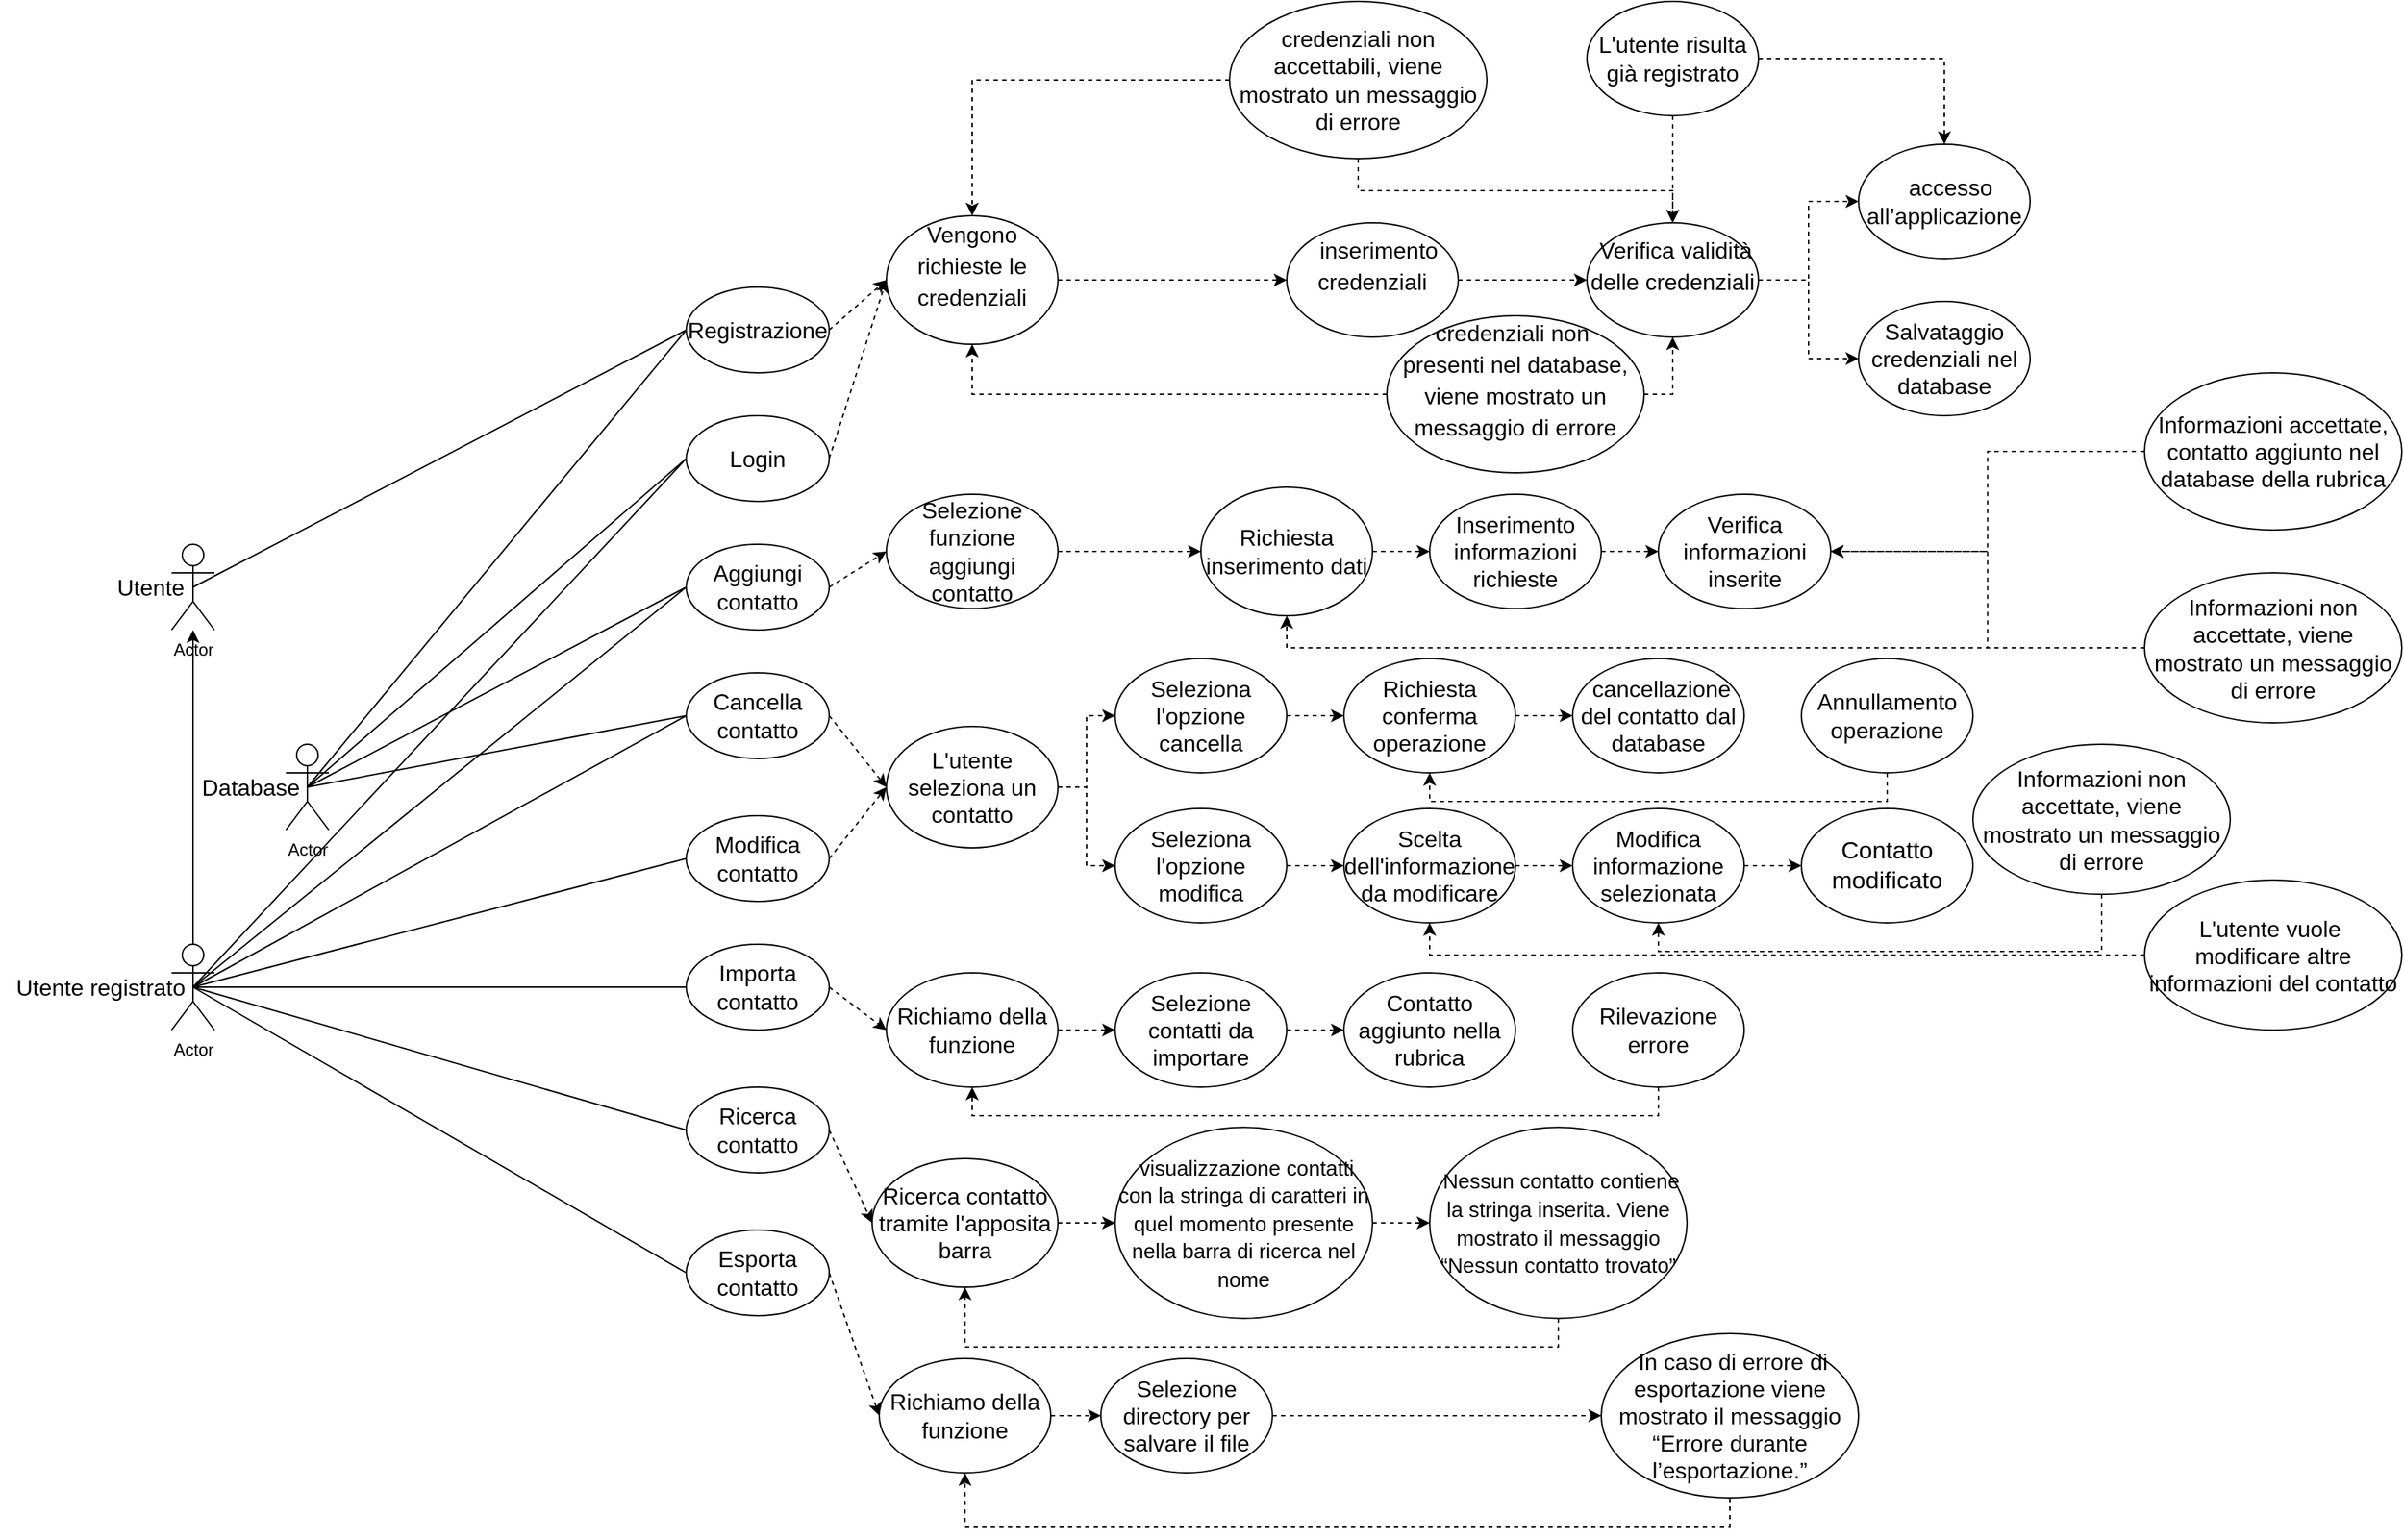 <mxfile version="24.9.3">
  <diagram name="Pagina-1" id="LCSMBu1vNuv91MHHN1V8">
    <mxGraphModel grid="1" page="1" gridSize="10" guides="1" tooltips="1" connect="1" arrows="1" fold="1" pageScale="1" pageWidth="827" pageHeight="1169" math="0" shadow="0">
      <root>
        <mxCell id="0" />
        <mxCell id="1" parent="0" />
        <mxCell id="MUi3pnCZfJ3TjFAyesg_-3" value="Actor" style="shape=umlActor;verticalLabelPosition=bottom;verticalAlign=top;html=1;outlineConnect=0;" vertex="1" parent="1">
          <mxGeometry x="80" y="260" width="30" height="60" as="geometry" />
        </mxCell>
        <mxCell id="MUi3pnCZfJ3TjFAyesg_-4" value="Actor" style="shape=umlActor;verticalLabelPosition=bottom;verticalAlign=top;html=1;outlineConnect=0;" vertex="1" parent="1">
          <mxGeometry x="160" y="400" width="30" height="60" as="geometry" />
        </mxCell>
        <mxCell id="MUi3pnCZfJ3TjFAyesg_-8" style="edgeStyle=orthogonalEdgeStyle;rounded=0;orthogonalLoop=1;jettySize=auto;html=1;exitX=0.5;exitY=0;exitDx=0;exitDy=0;exitPerimeter=0;" edge="1" parent="1" source="MUi3pnCZfJ3TjFAyesg_-5" target="MUi3pnCZfJ3TjFAyesg_-3">
          <mxGeometry relative="1" as="geometry" />
        </mxCell>
        <object label="Actor" id="MUi3pnCZfJ3TjFAyesg_-5">
          <mxCell style="shape=umlActor;verticalLabelPosition=bottom;verticalAlign=top;html=1;outlineConnect=0;" vertex="1" parent="1">
            <mxGeometry x="80" y="540" width="30" height="60" as="geometry" />
          </mxCell>
        </object>
        <mxCell id="MUi3pnCZfJ3TjFAyesg_-10" value="Registrazione" style="ellipse;whiteSpace=wrap;html=1;fontSize=16;" vertex="1" parent="1">
          <mxGeometry x="440" y="80" width="100" height="60" as="geometry" />
        </mxCell>
        <mxCell id="MUi3pnCZfJ3TjFAyesg_-11" value="Login" style="ellipse;whiteSpace=wrap;html=1;fontSize=16;" vertex="1" parent="1">
          <mxGeometry x="440" y="170" width="100" height="60" as="geometry" />
        </mxCell>
        <mxCell id="MUi3pnCZfJ3TjFAyesg_-12" value="Aggiungi contatto" style="ellipse;whiteSpace=wrap;html=1;fontSize=16;" vertex="1" parent="1">
          <mxGeometry x="440" y="260" width="100" height="60" as="geometry" />
        </mxCell>
        <mxCell id="MUi3pnCZfJ3TjFAyesg_-13" value="Cancella contatto" style="ellipse;whiteSpace=wrap;html=1;fontSize=16;" vertex="1" parent="1">
          <mxGeometry x="440" y="350" width="100" height="60" as="geometry" />
        </mxCell>
        <mxCell id="MUi3pnCZfJ3TjFAyesg_-14" value="Ricerca contatto" style="ellipse;whiteSpace=wrap;html=1;fontSize=16;" vertex="1" parent="1">
          <mxGeometry x="440" y="640" width="100" height="60" as="geometry" />
        </mxCell>
        <mxCell id="MUi3pnCZfJ3TjFAyesg_-15" value="Importa contatto" style="ellipse;whiteSpace=wrap;html=1;fontSize=16;" vertex="1" parent="1">
          <mxGeometry x="440" y="540" width="100" height="60" as="geometry" />
        </mxCell>
        <mxCell id="MUi3pnCZfJ3TjFAyesg_-16" value="Modifica contatto" style="ellipse;whiteSpace=wrap;html=1;fontSize=16;" vertex="1" parent="1">
          <mxGeometry x="440" y="450" width="100" height="60" as="geometry" />
        </mxCell>
        <mxCell id="MUi3pnCZfJ3TjFAyesg_-17" value="Esporta contatto" style="ellipse;whiteSpace=wrap;html=1;fontSize=16;" vertex="1" parent="1">
          <mxGeometry x="440" y="740" width="100" height="60" as="geometry" />
        </mxCell>
        <mxCell id="MUi3pnCZfJ3TjFAyesg_-18" value="" style="endArrow=none;html=1;rounded=0;entryX=0;entryY=0.5;entryDx=0;entryDy=0;exitX=0.5;exitY=0.5;exitDx=0;exitDy=0;exitPerimeter=0;" edge="1" parent="1" source="MUi3pnCZfJ3TjFAyesg_-4" target="MUi3pnCZfJ3TjFAyesg_-13">
          <mxGeometry width="50" height="50" relative="1" as="geometry">
            <mxPoint x="390" y="460" as="sourcePoint" />
            <mxPoint x="440" y="410" as="targetPoint" />
          </mxGeometry>
        </mxCell>
        <mxCell id="MUi3pnCZfJ3TjFAyesg_-20" value="" style="endArrow=none;html=1;rounded=0;entryX=0;entryY=0.5;entryDx=0;entryDy=0;exitX=0.5;exitY=0.5;exitDx=0;exitDy=0;exitPerimeter=0;" edge="1" parent="1" source="MUi3pnCZfJ3TjFAyesg_-3" target="MUi3pnCZfJ3TjFAyesg_-10">
          <mxGeometry width="50" height="50" relative="1" as="geometry">
            <mxPoint x="140" y="300" as="sourcePoint" />
            <mxPoint x="210.711" y="250" as="targetPoint" />
          </mxGeometry>
        </mxCell>
        <mxCell id="MUi3pnCZfJ3TjFAyesg_-23" value="" style="endArrow=none;html=1;rounded=0;exitX=0.5;exitY=0.5;exitDx=0;exitDy=0;exitPerimeter=0;entryX=0;entryY=0.5;entryDx=0;entryDy=0;" edge="1" parent="1" source="MUi3pnCZfJ3TjFAyesg_-4" target="MUi3pnCZfJ3TjFAyesg_-11">
          <mxGeometry width="50" height="50" relative="1" as="geometry">
            <mxPoint x="280" y="380" as="sourcePoint" />
            <mxPoint x="330" y="330" as="targetPoint" />
          </mxGeometry>
        </mxCell>
        <mxCell id="MUi3pnCZfJ3TjFAyesg_-24" value="" style="endArrow=none;html=1;rounded=0;exitX=0.5;exitY=0.5;exitDx=0;exitDy=0;exitPerimeter=0;entryX=0;entryY=0.5;entryDx=0;entryDy=0;" edge="1" parent="1" source="MUi3pnCZfJ3TjFAyesg_-4" target="MUi3pnCZfJ3TjFAyesg_-12">
          <mxGeometry width="50" height="50" relative="1" as="geometry">
            <mxPoint x="470" y="380" as="sourcePoint" />
            <mxPoint x="520" y="330" as="targetPoint" />
          </mxGeometry>
        </mxCell>
        <mxCell id="MUi3pnCZfJ3TjFAyesg_-25" value="" style="endArrow=none;html=1;rounded=0;entryX=0;entryY=0.5;entryDx=0;entryDy=0;exitX=0.5;exitY=0.5;exitDx=0;exitDy=0;exitPerimeter=0;" edge="1" parent="1" source="MUi3pnCZfJ3TjFAyesg_-4" target="MUi3pnCZfJ3TjFAyesg_-10">
          <mxGeometry width="50" height="50" relative="1" as="geometry">
            <mxPoint x="470" y="380" as="sourcePoint" />
            <mxPoint x="520" y="330" as="targetPoint" />
          </mxGeometry>
        </mxCell>
        <mxCell id="MUi3pnCZfJ3TjFAyesg_-26" value="" style="endArrow=none;html=1;rounded=0;exitX=0.5;exitY=0.5;exitDx=0;exitDy=0;exitPerimeter=0;entryX=0;entryY=0.5;entryDx=0;entryDy=0;" edge="1" parent="1" source="MUi3pnCZfJ3TjFAyesg_-5" target="MUi3pnCZfJ3TjFAyesg_-14">
          <mxGeometry width="50" height="50" relative="1" as="geometry">
            <mxPoint x="470" y="380" as="sourcePoint" />
            <mxPoint x="520" y="330" as="targetPoint" />
          </mxGeometry>
        </mxCell>
        <mxCell id="MUi3pnCZfJ3TjFAyesg_-28" value="" style="endArrow=none;html=1;rounded=0;exitX=0.5;exitY=0.5;exitDx=0;exitDy=0;exitPerimeter=0;entryX=0;entryY=0.5;entryDx=0;entryDy=0;" edge="1" parent="1" source="MUi3pnCZfJ3TjFAyesg_-5" target="MUi3pnCZfJ3TjFAyesg_-15">
          <mxGeometry width="50" height="50" relative="1" as="geometry">
            <mxPoint x="470" y="380" as="sourcePoint" />
            <mxPoint x="520" y="330" as="targetPoint" />
          </mxGeometry>
        </mxCell>
        <mxCell id="MUi3pnCZfJ3TjFAyesg_-29" value="" style="endArrow=none;html=1;rounded=0;exitX=0.5;exitY=0.5;exitDx=0;exitDy=0;exitPerimeter=0;entryX=0;entryY=0.5;entryDx=0;entryDy=0;" edge="1" parent="1" source="MUi3pnCZfJ3TjFAyesg_-5" target="MUi3pnCZfJ3TjFAyesg_-13">
          <mxGeometry width="50" height="50" relative="1" as="geometry">
            <mxPoint x="470" y="380" as="sourcePoint" />
            <mxPoint x="520" y="330" as="targetPoint" />
          </mxGeometry>
        </mxCell>
        <mxCell id="MUi3pnCZfJ3TjFAyesg_-30" value="" style="endArrow=none;html=1;rounded=0;exitX=0.5;exitY=0.5;exitDx=0;exitDy=0;exitPerimeter=0;entryX=0;entryY=0.5;entryDx=0;entryDy=0;" edge="1" parent="1" source="MUi3pnCZfJ3TjFAyesg_-5" target="MUi3pnCZfJ3TjFAyesg_-12">
          <mxGeometry width="50" height="50" relative="1" as="geometry">
            <mxPoint x="470" y="380" as="sourcePoint" />
            <mxPoint x="520" y="330" as="targetPoint" />
          </mxGeometry>
        </mxCell>
        <mxCell id="MUi3pnCZfJ3TjFAyesg_-31" value="" style="endArrow=none;html=1;rounded=0;entryX=0;entryY=0.5;entryDx=0;entryDy=0;exitX=0.5;exitY=0.5;exitDx=0;exitDy=0;exitPerimeter=0;" edge="1" parent="1" source="MUi3pnCZfJ3TjFAyesg_-5" target="MUi3pnCZfJ3TjFAyesg_-11">
          <mxGeometry width="50" height="50" relative="1" as="geometry">
            <mxPoint x="470" y="380" as="sourcePoint" />
            <mxPoint x="520" y="330" as="targetPoint" />
          </mxGeometry>
        </mxCell>
        <mxCell id="MUi3pnCZfJ3TjFAyesg_-32" value="" style="endArrow=none;html=1;rounded=0;exitX=0.5;exitY=0.5;exitDx=0;exitDy=0;exitPerimeter=0;entryX=0;entryY=0.5;entryDx=0;entryDy=0;" edge="1" parent="1" source="MUi3pnCZfJ3TjFAyesg_-5" target="MUi3pnCZfJ3TjFAyesg_-16">
          <mxGeometry width="50" height="50" relative="1" as="geometry">
            <mxPoint x="320" y="430" as="sourcePoint" />
            <mxPoint x="370" y="380" as="targetPoint" />
          </mxGeometry>
        </mxCell>
        <mxCell id="MUi3pnCZfJ3TjFAyesg_-33" value="" style="endArrow=none;html=1;rounded=0;exitX=0.5;exitY=0.5;exitDx=0;exitDy=0;exitPerimeter=0;entryX=0;entryY=0.5;entryDx=0;entryDy=0;" edge="1" parent="1" source="MUi3pnCZfJ3TjFAyesg_-5" target="MUi3pnCZfJ3TjFAyesg_-17">
          <mxGeometry width="50" height="50" relative="1" as="geometry">
            <mxPoint x="320" y="430" as="sourcePoint" />
            <mxPoint x="370" y="380" as="targetPoint" />
          </mxGeometry>
        </mxCell>
        <mxCell id="MUi3pnCZfJ3TjFAyesg_-73" style="edgeStyle=orthogonalEdgeStyle;rounded=0;orthogonalLoop=1;jettySize=auto;html=1;exitX=1;exitY=0.5;exitDx=0;exitDy=0;entryX=0;entryY=0.5;entryDx=0;entryDy=0;dashed=1;" edge="1" parent="1" source="MUi3pnCZfJ3TjFAyesg_-34" target="MUi3pnCZfJ3TjFAyesg_-35">
          <mxGeometry relative="1" as="geometry" />
        </mxCell>
        <mxCell id="MUi3pnCZfJ3TjFAyesg_-34" value="&lt;span id=&quot;docs-internal-guid-b05c2d9f-7fff-990d-065c-57312629bc77&quot;&gt;&lt;p style=&quot;line-height:1.38;margin-top:0pt;margin-bottom:0pt;&quot; dir=&quot;ltr&quot;&gt;&lt;span style=&quot;font-family: Arial, sans-serif; background-color: transparent; font-variant-numeric: normal; font-variant-east-asian: normal; font-variant-alternates: normal; font-variant-position: normal; vertical-align: baseline; white-space-collapse: preserve;&quot;&gt;Vengono richieste le credenziali&lt;/span&gt;&lt;/p&gt;&lt;div&gt;&lt;span style=&quot;font-family: Arial, sans-serif; background-color: transparent; font-variant-numeric: normal; font-variant-east-asian: normal; font-variant-alternates: normal; font-variant-position: normal; vertical-align: baseline; white-space-collapse: preserve;&quot;&gt;&lt;br&gt;&lt;/span&gt;&lt;/div&gt;&lt;/span&gt;" style="ellipse;whiteSpace=wrap;html=1;fontSize=16;" vertex="1" parent="1">
          <mxGeometry x="580" y="30" width="120" height="90" as="geometry" />
        </mxCell>
        <mxCell id="MUi3pnCZfJ3TjFAyesg_-50" style="edgeStyle=orthogonalEdgeStyle;rounded=0;orthogonalLoop=1;jettySize=auto;html=1;exitX=1;exitY=0.5;exitDx=0;exitDy=0;entryX=0;entryY=0.5;entryDx=0;entryDy=0;dashed=1;" edge="1" parent="1" source="MUi3pnCZfJ3TjFAyesg_-36" target="MUi3pnCZfJ3TjFAyesg_-47">
          <mxGeometry relative="1" as="geometry" />
        </mxCell>
        <mxCell id="MUi3pnCZfJ3TjFAyesg_-51" style="edgeStyle=orthogonalEdgeStyle;rounded=0;orthogonalLoop=1;jettySize=auto;html=1;exitX=1;exitY=0.5;exitDx=0;exitDy=0;entryX=0;entryY=0.5;entryDx=0;entryDy=0;dashed=1;" edge="1" parent="1" source="MUi3pnCZfJ3TjFAyesg_-36" target="MUi3pnCZfJ3TjFAyesg_-49">
          <mxGeometry relative="1" as="geometry" />
        </mxCell>
        <mxCell id="MUi3pnCZfJ3TjFAyesg_-74" style="edgeStyle=orthogonalEdgeStyle;rounded=0;orthogonalLoop=1;jettySize=auto;html=1;exitX=1;exitY=0.5;exitDx=0;exitDy=0;entryX=0;entryY=0.5;entryDx=0;entryDy=0;dashed=1;" edge="1" parent="1" source="MUi3pnCZfJ3TjFAyesg_-35" target="MUi3pnCZfJ3TjFAyesg_-36">
          <mxGeometry relative="1" as="geometry" />
        </mxCell>
        <mxCell id="MUi3pnCZfJ3TjFAyesg_-35" value="&lt;span id=&quot;docs-internal-guid-ef4c60ba-7fff-8eed-4987-411b54c7646a&quot;&gt;&lt;p style=&quot;line-height:1.38;margin-top:0pt;margin-bottom:0pt;&quot; dir=&quot;ltr&quot;&gt;&lt;span style=&quot;font-family: Arial, sans-serif; background-color: transparent; font-variant-numeric: normal; font-variant-east-asian: normal; font-variant-alternates: normal; font-variant-position: normal; vertical-align: baseline; white-space-collapse: preserve;&quot;&gt;&amp;nbsp; inserimento&lt;/span&gt;&lt;/p&gt;&lt;p style=&quot;line-height:1.38;margin-top:0pt;margin-bottom:0pt;&quot; dir=&quot;ltr&quot;&gt;&lt;span style=&quot;font-family: Arial, sans-serif; background-color: transparent; font-variant-numeric: normal; font-variant-east-asian: normal; font-variant-alternates: normal; font-variant-position: normal; vertical-align: baseline; white-space-collapse: preserve;&quot;&gt;credenziali&lt;/span&gt;&lt;/p&gt;&lt;div&gt;&lt;span style=&quot;font-family: Arial, sans-serif; background-color: transparent; font-variant-numeric: normal; font-variant-east-asian: normal; font-variant-alternates: normal; font-variant-position: normal; vertical-align: baseline; white-space-collapse: preserve;&quot;&gt;&lt;br&gt;&lt;/span&gt;&lt;/div&gt;&lt;/span&gt;" style="ellipse;whiteSpace=wrap;html=1;fontSize=16;" vertex="1" parent="1">
          <mxGeometry x="860" y="35" width="120" height="80" as="geometry" />
        </mxCell>
        <mxCell id="MUi3pnCZfJ3TjFAyesg_-36" value="&lt;span id=&quot;docs-internal-guid-5b9b6ef2-7fff-4fde-01b1-81c794712af4&quot;&gt;&lt;p style=&quot;line-height:1.38;margin-top:0pt;margin-bottom:0pt;&quot; dir=&quot;ltr&quot;&gt;&lt;span style=&quot;font-family: Arial, sans-serif; background-color: transparent; font-variant-numeric: normal; font-variant-east-asian: normal; font-variant-alternates: normal; font-variant-position: normal; vertical-align: baseline; white-space-collapse: preserve;&quot;&gt;&amp;nbsp;Verifica validità delle credenziali&lt;/span&gt;&lt;/p&gt;&lt;div&gt;&lt;span style=&quot;font-family: Arial, sans-serif; background-color: transparent; font-variant-numeric: normal; font-variant-east-asian: normal; font-variant-alternates: normal; font-variant-position: normal; vertical-align: baseline; white-space-collapse: preserve;&quot;&gt;&lt;br&gt;&lt;/span&gt;&lt;/div&gt;&lt;/span&gt;" style="ellipse;whiteSpace=wrap;html=1;fontSize=16;" vertex="1" parent="1">
          <mxGeometry x="1070" y="35" width="120" height="80" as="geometry" />
        </mxCell>
        <mxCell id="MUi3pnCZfJ3TjFAyesg_-41" value="" style="endArrow=classic;html=1;rounded=0;dashed=1;exitX=1;exitY=0.5;exitDx=0;exitDy=0;entryX=0;entryY=0.5;entryDx=0;entryDy=0;" edge="1" parent="1" source="MUi3pnCZfJ3TjFAyesg_-10" target="MUi3pnCZfJ3TjFAyesg_-34">
          <mxGeometry width="50" height="50" relative="1" as="geometry">
            <mxPoint x="570" y="140" as="sourcePoint" />
            <mxPoint x="630" y="90" as="targetPoint" />
          </mxGeometry>
        </mxCell>
        <mxCell id="MUi3pnCZfJ3TjFAyesg_-44" value="" style="endArrow=classic;html=1;rounded=0;dashed=1;exitX=1;exitY=0.5;exitDx=0;exitDy=0;entryX=0;entryY=0.5;entryDx=0;entryDy=0;" edge="1" parent="1" source="MUi3pnCZfJ3TjFAyesg_-11" target="MUi3pnCZfJ3TjFAyesg_-34">
          <mxGeometry width="50" height="50" relative="1" as="geometry">
            <mxPoint x="590" y="180" as="sourcePoint" />
            <mxPoint x="650" y="130" as="targetPoint" />
          </mxGeometry>
        </mxCell>
        <mxCell id="MUi3pnCZfJ3TjFAyesg_-49" value="&lt;span id=&quot;docs-internal-guid-8ce14152-7fff-cf8e-c9f6-6a9cd2336857&quot;&gt;&lt;span style=&quot;font-family: Arial, sans-serif; background-color: transparent; font-variant-numeric: normal; font-variant-east-asian: normal; font-variant-alternates: normal; font-variant-position: normal; vertical-align: baseline; white-space-collapse: preserve;&quot;&gt;&amp;nbsp; accesso all’applicazione&lt;/span&gt;&lt;/span&gt;" style="ellipse;whiteSpace=wrap;html=1;fontSize=16;" vertex="1" parent="1">
          <mxGeometry x="1260" y="-20" width="120" height="80" as="geometry" />
        </mxCell>
        <mxCell id="MUi3pnCZfJ3TjFAyesg_-81" style="edgeStyle=orthogonalEdgeStyle;rounded=0;orthogonalLoop=1;jettySize=auto;html=1;exitX=0;exitY=0.5;exitDx=0;exitDy=0;entryX=0.5;entryY=1;entryDx=0;entryDy=0;dashed=1;" edge="1" parent="1" source="MUi3pnCZfJ3TjFAyesg_-52" target="MUi3pnCZfJ3TjFAyesg_-34">
          <mxGeometry relative="1" as="geometry" />
        </mxCell>
        <mxCell id="MUi3pnCZfJ3TjFAyesg_-86" style="edgeStyle=orthogonalEdgeStyle;rounded=0;orthogonalLoop=1;jettySize=auto;html=1;exitX=1;exitY=0.5;exitDx=0;exitDy=0;entryX=0.5;entryY=1;entryDx=0;entryDy=0;dashed=1;" edge="1" parent="1" source="MUi3pnCZfJ3TjFAyesg_-52" target="MUi3pnCZfJ3TjFAyesg_-36">
          <mxGeometry relative="1" as="geometry" />
        </mxCell>
        <mxCell id="MUi3pnCZfJ3TjFAyesg_-52" value="&lt;span id=&quot;docs-internal-guid-6ee50ad5-7fff-b77c-a9ce-e2468e197e5d&quot;&gt;&lt;p style=&quot;line-height:1.38;margin-top:0pt;margin-bottom:0pt;&quot; dir=&quot;ltr&quot;&gt;&lt;span style=&quot;font-family: Arial, sans-serif; background-color: transparent; font-variant-numeric: normal; font-variant-east-asian: normal; font-variant-alternates: normal; font-variant-position: normal; vertical-align: baseline; white-space-collapse: preserve;&quot;&gt;&amp;nbsp;credenziali non  &lt;/span&gt;&lt;/p&gt;&lt;p style=&quot;line-height:1.38;margin-top:0pt;margin-bottom:0pt;&quot; dir=&quot;ltr&quot;&gt;&lt;span style=&quot;font-family: Arial, sans-serif; background-color: transparent; font-variant-numeric: normal; font-variant-east-asian: normal; font-variant-alternates: normal; font-variant-position: normal; vertical-align: baseline; white-space-collapse: preserve;&quot;&gt;presenti nel database, viene mostrato un messaggio di errore&lt;/span&gt;&lt;/p&gt;&lt;div&gt;&lt;span style=&quot;font-family: Arial, sans-serif; background-color: transparent; font-variant-numeric: normal; font-variant-east-asian: normal; font-variant-alternates: normal; font-variant-position: normal; vertical-align: baseline; white-space-collapse: preserve;&quot;&gt;&lt;br&gt;&lt;/span&gt;&lt;/div&gt;&lt;/span&gt;" style="ellipse;whiteSpace=wrap;html=1;fontSize=16;" vertex="1" parent="1">
          <mxGeometry x="930" y="100" width="180" height="110" as="geometry" />
        </mxCell>
        <mxCell id="MUi3pnCZfJ3TjFAyesg_-59" style="edgeStyle=orthogonalEdgeStyle;rounded=0;orthogonalLoop=1;jettySize=auto;html=1;exitX=0;exitY=0.5;exitDx=0;exitDy=0;entryX=0.5;entryY=0;entryDx=0;entryDy=0;dashed=1;" edge="1" parent="1" source="MUi3pnCZfJ3TjFAyesg_-54" target="MUi3pnCZfJ3TjFAyesg_-34">
          <mxGeometry relative="1" as="geometry" />
        </mxCell>
        <mxCell id="MUi3pnCZfJ3TjFAyesg_-79" style="edgeStyle=orthogonalEdgeStyle;rounded=0;orthogonalLoop=1;jettySize=auto;html=1;exitX=0.5;exitY=1;exitDx=0;exitDy=0;entryX=0.5;entryY=0;entryDx=0;entryDy=0;dashed=1;" edge="1" parent="1" source="MUi3pnCZfJ3TjFAyesg_-54" target="MUi3pnCZfJ3TjFAyesg_-36">
          <mxGeometry relative="1" as="geometry" />
        </mxCell>
        <mxCell id="MUi3pnCZfJ3TjFAyesg_-54" value="&lt;span id=&quot;docs-internal-guid-1d8b4a61-7fff-9274-ad3c-ef28a5727f92&quot;&gt;&lt;span style=&quot;font-family: Arial, sans-serif; background-color: transparent; font-variant-numeric: normal; font-variant-east-asian: normal; font-variant-alternates: normal; font-variant-position: normal; vertical-align: baseline; white-space-collapse: preserve;&quot;&gt;credenziali non accettabili, viene mostrato un messaggio di errore&lt;/span&gt;&lt;/span&gt;" style="ellipse;whiteSpace=wrap;html=1;fontSize=16;" vertex="1" parent="1">
          <mxGeometry x="820" y="-120" width="180" height="110" as="geometry" />
        </mxCell>
        <mxCell id="MUi3pnCZfJ3TjFAyesg_-82" style="edgeStyle=orthogonalEdgeStyle;rounded=0;orthogonalLoop=1;jettySize=auto;html=1;exitX=1;exitY=0.5;exitDx=0;exitDy=0;entryX=0.5;entryY=0;entryDx=0;entryDy=0;dashed=1;" edge="1" parent="1" source="MUi3pnCZfJ3TjFAyesg_-62" target="MUi3pnCZfJ3TjFAyesg_-49">
          <mxGeometry relative="1" as="geometry" />
        </mxCell>
        <mxCell id="MUi3pnCZfJ3TjFAyesg_-84" style="edgeStyle=orthogonalEdgeStyle;rounded=0;orthogonalLoop=1;jettySize=auto;html=1;exitX=0.5;exitY=1;exitDx=0;exitDy=0;entryX=0.5;entryY=0;entryDx=0;entryDy=0;dashed=1;" edge="1" parent="1" source="MUi3pnCZfJ3TjFAyesg_-62" target="MUi3pnCZfJ3TjFAyesg_-36">
          <mxGeometry relative="1" as="geometry" />
        </mxCell>
        <mxCell id="MUi3pnCZfJ3TjFAyesg_-62" value="L&#39;utente risulta già registrato" style="ellipse;whiteSpace=wrap;html=1;fontSize=16;" vertex="1" parent="1">
          <mxGeometry x="1070" y="-120" width="120" height="80" as="geometry" />
        </mxCell>
        <mxCell id="MUi3pnCZfJ3TjFAyesg_-88" style="edgeStyle=orthogonalEdgeStyle;rounded=0;orthogonalLoop=1;jettySize=auto;html=1;exitX=1;exitY=0.5;exitDx=0;exitDy=0;entryX=0;entryY=0.5;entryDx=0;entryDy=0;dashed=1;" edge="1" parent="1" source="MUi3pnCZfJ3TjFAyesg_-72" target="MUi3pnCZfJ3TjFAyesg_-87">
          <mxGeometry relative="1" as="geometry" />
        </mxCell>
        <mxCell id="MUi3pnCZfJ3TjFAyesg_-72" value="Selezione funzione aggiungi contatto" style="ellipse;whiteSpace=wrap;html=1;fontSize=16;" vertex="1" parent="1">
          <mxGeometry x="580" y="225" width="120" height="80" as="geometry" />
        </mxCell>
        <mxCell id="MUi3pnCZfJ3TjFAyesg_-47" value="Salvataggio credenziali nel database" style="ellipse;whiteSpace=wrap;html=1;fontSize=16;" vertex="1" parent="1">
          <mxGeometry x="1260" y="90" width="120" height="80" as="geometry" />
        </mxCell>
        <mxCell id="MUi3pnCZfJ3TjFAyesg_-94" style="edgeStyle=orthogonalEdgeStyle;rounded=0;orthogonalLoop=1;jettySize=auto;html=1;exitX=1;exitY=0.5;exitDx=0;exitDy=0;entryX=0;entryY=0.5;entryDx=0;entryDy=0;dashed=1;" edge="1" parent="1" source="MUi3pnCZfJ3TjFAyesg_-87" target="MUi3pnCZfJ3TjFAyesg_-89">
          <mxGeometry relative="1" as="geometry" />
        </mxCell>
        <mxCell id="MUi3pnCZfJ3TjFAyesg_-87" value="Richiesta inserimento dati" style="ellipse;whiteSpace=wrap;html=1;fontSize=16;" vertex="1" parent="1">
          <mxGeometry x="800" y="220" width="120" height="90" as="geometry" />
        </mxCell>
        <mxCell id="MUi3pnCZfJ3TjFAyesg_-92" style="edgeStyle=orthogonalEdgeStyle;rounded=0;orthogonalLoop=1;jettySize=auto;html=1;exitX=1;exitY=0.5;exitDx=0;exitDy=0;entryX=0;entryY=0.5;entryDx=0;entryDy=0;dashed=1;" edge="1" parent="1" source="MUi3pnCZfJ3TjFAyesg_-89" target="MUi3pnCZfJ3TjFAyesg_-91">
          <mxGeometry relative="1" as="geometry" />
        </mxCell>
        <mxCell id="MUi3pnCZfJ3TjFAyesg_-89" value="Inserimento informazioni richieste" style="ellipse;whiteSpace=wrap;html=1;fontSize=16;direction=east;" vertex="1" parent="1">
          <mxGeometry x="960" y="225" width="120" height="80" as="geometry" />
        </mxCell>
        <mxCell id="MUi3pnCZfJ3TjFAyesg_-91" value="Verifica informazioni inserite" style="ellipse;whiteSpace=wrap;html=1;fontSize=16;" vertex="1" parent="1">
          <mxGeometry x="1120" y="225" width="120.5" height="80" as="geometry" />
        </mxCell>
        <mxCell id="MUi3pnCZfJ3TjFAyesg_-93" value="" style="endArrow=classic;html=1;rounded=0;exitX=1;exitY=0.5;exitDx=0;exitDy=0;entryX=0;entryY=0.5;entryDx=0;entryDy=0;dashed=1;" edge="1" parent="1" source="MUi3pnCZfJ3TjFAyesg_-12" target="MUi3pnCZfJ3TjFAyesg_-72">
          <mxGeometry width="50" height="50" relative="1" as="geometry">
            <mxPoint x="1180" y="270" as="sourcePoint" />
            <mxPoint x="1230" y="220" as="targetPoint" />
          </mxGeometry>
        </mxCell>
        <mxCell id="MUi3pnCZfJ3TjFAyesg_-99" style="edgeStyle=orthogonalEdgeStyle;rounded=0;orthogonalLoop=1;jettySize=auto;html=1;exitX=0;exitY=0.5;exitDx=0;exitDy=0;entryX=1;entryY=0.5;entryDx=0;entryDy=0;dashed=1;" edge="1" parent="1" source="MUi3pnCZfJ3TjFAyesg_-95" target="MUi3pnCZfJ3TjFAyesg_-91">
          <mxGeometry relative="1" as="geometry" />
        </mxCell>
        <mxCell id="MUi3pnCZfJ3TjFAyesg_-95" value="Informazioni accettate, contatto aggiunto nel database della rubrica" style="ellipse;whiteSpace=wrap;html=1;fontSize=16;" vertex="1" parent="1">
          <mxGeometry x="1460" y="140" width="180" height="110" as="geometry" />
        </mxCell>
        <mxCell id="MUi3pnCZfJ3TjFAyesg_-100" style="edgeStyle=orthogonalEdgeStyle;rounded=0;orthogonalLoop=1;jettySize=auto;html=1;exitX=0;exitY=0.5;exitDx=0;exitDy=0;entryX=1;entryY=0.5;entryDx=0;entryDy=0;dashed=1;" edge="1" parent="1" source="MUi3pnCZfJ3TjFAyesg_-97" target="MUi3pnCZfJ3TjFAyesg_-91">
          <mxGeometry relative="1" as="geometry" />
        </mxCell>
        <mxCell id="MUi3pnCZfJ3TjFAyesg_-101" style="edgeStyle=orthogonalEdgeStyle;rounded=0;orthogonalLoop=1;jettySize=auto;html=1;exitX=0;exitY=0.5;exitDx=0;exitDy=0;entryX=0.5;entryY=1;entryDx=0;entryDy=0;dashed=1;" edge="1" parent="1" source="MUi3pnCZfJ3TjFAyesg_-97" target="MUi3pnCZfJ3TjFAyesg_-87">
          <mxGeometry relative="1" as="geometry">
            <mxPoint x="690" y="355" as="targetPoint" />
          </mxGeometry>
        </mxCell>
        <mxCell id="MUi3pnCZfJ3TjFAyesg_-97" value="Informazioni non accettate, viene mostrato un messaggio di errore" style="ellipse;whiteSpace=wrap;html=1;fontSize=16;" vertex="1" parent="1">
          <mxGeometry x="1460" y="280" width="180" height="105" as="geometry" />
        </mxCell>
        <mxCell id="MUi3pnCZfJ3TjFAyesg_-107" style="edgeStyle=orthogonalEdgeStyle;rounded=0;orthogonalLoop=1;jettySize=auto;html=1;exitX=1;exitY=0.5;exitDx=0;exitDy=0;entryX=0;entryY=0.5;entryDx=0;entryDy=0;dashed=1;" edge="1" parent="1" source="MUi3pnCZfJ3TjFAyesg_-102" target="MUi3pnCZfJ3TjFAyesg_-103">
          <mxGeometry relative="1" as="geometry" />
        </mxCell>
        <mxCell id="MUi3pnCZfJ3TjFAyesg_-109" style="edgeStyle=orthogonalEdgeStyle;rounded=0;orthogonalLoop=1;jettySize=auto;html=1;exitX=1;exitY=0.5;exitDx=0;exitDy=0;entryX=0;entryY=0.5;entryDx=0;entryDy=0;dashed=1;" edge="1" parent="1" source="MUi3pnCZfJ3TjFAyesg_-102" target="MUi3pnCZfJ3TjFAyesg_-108">
          <mxGeometry relative="1" as="geometry" />
        </mxCell>
        <mxCell id="MUi3pnCZfJ3TjFAyesg_-102" value="L&#39;utente seleziona un contatto" style="ellipse;whiteSpace=wrap;html=1;fontSize=16;" vertex="1" parent="1">
          <mxGeometry x="580" y="387.5" width="120" height="85" as="geometry" />
        </mxCell>
        <mxCell id="MUi3pnCZfJ3TjFAyesg_-119" style="edgeStyle=orthogonalEdgeStyle;rounded=0;orthogonalLoop=1;jettySize=auto;html=1;exitX=1;exitY=0.5;exitDx=0;exitDy=0;entryX=0;entryY=0.5;entryDx=0;entryDy=0;dashed=1;" edge="1" parent="1" source="MUi3pnCZfJ3TjFAyesg_-103" target="MUi3pnCZfJ3TjFAyesg_-118">
          <mxGeometry relative="1" as="geometry" />
        </mxCell>
        <mxCell id="MUi3pnCZfJ3TjFAyesg_-103" value="Seleziona l&#39;opzione cancella" style="ellipse;whiteSpace=wrap;html=1;fontSize=16;" vertex="1" parent="1">
          <mxGeometry x="740" y="340" width="120" height="80" as="geometry" />
        </mxCell>
        <mxCell id="MUi3pnCZfJ3TjFAyesg_-105" value="" style="endArrow=classic;html=1;rounded=0;exitX=1;exitY=0.5;exitDx=0;exitDy=0;entryX=0;entryY=0.5;entryDx=0;entryDy=0;dashed=1;" edge="1" parent="1" source="MUi3pnCZfJ3TjFAyesg_-13" target="MUi3pnCZfJ3TjFAyesg_-102">
          <mxGeometry width="50" height="50" relative="1" as="geometry">
            <mxPoint x="890" y="480" as="sourcePoint" />
            <mxPoint x="940" y="430" as="targetPoint" />
          </mxGeometry>
        </mxCell>
        <mxCell id="MUi3pnCZfJ3TjFAyesg_-106" value="" style="endArrow=classic;html=1;rounded=0;exitX=1;exitY=0.5;exitDx=0;exitDy=0;entryX=0;entryY=0.5;entryDx=0;entryDy=0;dashed=1;" edge="1" parent="1" source="MUi3pnCZfJ3TjFAyesg_-16" target="MUi3pnCZfJ3TjFAyesg_-102">
          <mxGeometry width="50" height="50" relative="1" as="geometry">
            <mxPoint x="890" y="480" as="sourcePoint" />
            <mxPoint x="940" y="430" as="targetPoint" />
          </mxGeometry>
        </mxCell>
        <mxCell id="MUi3pnCZfJ3TjFAyesg_-126" style="edgeStyle=orthogonalEdgeStyle;rounded=0;orthogonalLoop=1;jettySize=auto;html=1;exitX=1;exitY=0.5;exitDx=0;exitDy=0;entryX=0;entryY=0.5;entryDx=0;entryDy=0;dashed=1;" edge="1" parent="1" source="MUi3pnCZfJ3TjFAyesg_-108" target="MUi3pnCZfJ3TjFAyesg_-125">
          <mxGeometry relative="1" as="geometry" />
        </mxCell>
        <mxCell id="MUi3pnCZfJ3TjFAyesg_-108" value="Seleziona l&#39;opzione modifica" style="ellipse;whiteSpace=wrap;html=1;fontSize=16;" vertex="1" parent="1">
          <mxGeometry x="740" y="445" width="120" height="80" as="geometry" />
        </mxCell>
        <mxCell id="MUi3pnCZfJ3TjFAyesg_-111" value="Utente registrato" style="text;html=1;align=center;verticalAlign=middle;resizable=0;points=[];autosize=1;strokeColor=none;fillColor=none;fontSize=16;" vertex="1" parent="1">
          <mxGeometry x="-40" y="555" width="140" height="30" as="geometry" />
        </mxCell>
        <mxCell id="MUi3pnCZfJ3TjFAyesg_-114" value="Database" style="text;html=1;align=center;verticalAlign=middle;resizable=0;points=[];autosize=1;strokeColor=none;fillColor=none;fontSize=16;" vertex="1" parent="1">
          <mxGeometry x="90" y="415" width="90" height="30" as="geometry" />
        </mxCell>
        <mxCell id="MUi3pnCZfJ3TjFAyesg_-116" value="Utente" style="text;html=1;align=center;verticalAlign=middle;resizable=0;points=[];autosize=1;strokeColor=none;fillColor=none;fontSize=16;" vertex="1" parent="1">
          <mxGeometry x="30" y="275" width="70" height="30" as="geometry" />
        </mxCell>
        <mxCell id="MUi3pnCZfJ3TjFAyesg_-121" style="edgeStyle=orthogonalEdgeStyle;rounded=0;orthogonalLoop=1;jettySize=auto;html=1;exitX=1;exitY=0.5;exitDx=0;exitDy=0;entryX=0;entryY=0.5;entryDx=0;entryDy=0;dashed=1;" edge="1" parent="1" source="MUi3pnCZfJ3TjFAyesg_-118" target="MUi3pnCZfJ3TjFAyesg_-120">
          <mxGeometry relative="1" as="geometry" />
        </mxCell>
        <mxCell id="MUi3pnCZfJ3TjFAyesg_-118" value="Richiesta conferma operazione" style="ellipse;whiteSpace=wrap;html=1;fontSize=16;" vertex="1" parent="1">
          <mxGeometry x="900" y="340" width="120" height="80" as="geometry" />
        </mxCell>
        <mxCell id="MUi3pnCZfJ3TjFAyesg_-120" value="&amp;nbsp;cancellazione del contatto dal database" style="ellipse;whiteSpace=wrap;html=1;fontSize=16;" vertex="1" parent="1">
          <mxGeometry x="1060" y="340" width="120" height="80" as="geometry" />
        </mxCell>
        <mxCell id="MUi3pnCZfJ3TjFAyesg_-124" style="edgeStyle=orthogonalEdgeStyle;rounded=0;orthogonalLoop=1;jettySize=auto;html=1;exitX=0.5;exitY=1;exitDx=0;exitDy=0;entryX=0.5;entryY=1;entryDx=0;entryDy=0;dashed=1;" edge="1" parent="1" source="MUi3pnCZfJ3TjFAyesg_-122" target="MUi3pnCZfJ3TjFAyesg_-118">
          <mxGeometry relative="1" as="geometry" />
        </mxCell>
        <mxCell id="MUi3pnCZfJ3TjFAyesg_-122" value="Annullamento operazione" style="ellipse;whiteSpace=wrap;html=1;fontSize=16;" vertex="1" parent="1">
          <mxGeometry x="1220" y="340" width="120" height="80" as="geometry" />
        </mxCell>
        <mxCell id="MUi3pnCZfJ3TjFAyesg_-128" style="edgeStyle=orthogonalEdgeStyle;rounded=0;orthogonalLoop=1;jettySize=auto;html=1;exitX=1;exitY=0.5;exitDx=0;exitDy=0;entryX=0;entryY=0.5;entryDx=0;entryDy=0;dashed=1;" edge="1" parent="1" source="MUi3pnCZfJ3TjFAyesg_-125" target="MUi3pnCZfJ3TjFAyesg_-127">
          <mxGeometry relative="1" as="geometry" />
        </mxCell>
        <mxCell id="MUi3pnCZfJ3TjFAyesg_-125" value="Scelta dell&#39;informazione da modificare" style="ellipse;whiteSpace=wrap;html=1;fontSize=16;" vertex="1" parent="1">
          <mxGeometry x="900" y="445" width="120" height="80" as="geometry" />
        </mxCell>
        <mxCell id="MUi3pnCZfJ3TjFAyesg_-130" style="edgeStyle=orthogonalEdgeStyle;rounded=0;orthogonalLoop=1;jettySize=auto;html=1;exitX=1;exitY=0.5;exitDx=0;exitDy=0;entryX=0;entryY=0.5;entryDx=0;entryDy=0;dashed=1;" edge="1" parent="1" source="MUi3pnCZfJ3TjFAyesg_-127" target="MUi3pnCZfJ3TjFAyesg_-129">
          <mxGeometry relative="1" as="geometry" />
        </mxCell>
        <mxCell id="MUi3pnCZfJ3TjFAyesg_-127" value="Modifica informazione selezionata" style="ellipse;whiteSpace=wrap;html=1;fontSize=16;" vertex="1" parent="1">
          <mxGeometry x="1060" y="445" width="120" height="80" as="geometry" />
        </mxCell>
        <mxCell id="MUi3pnCZfJ3TjFAyesg_-129" value="Contatto modificato" style="ellipse;whiteSpace=wrap;html=1;fontSize=17;" vertex="1" parent="1">
          <mxGeometry x="1220" y="445" width="120" height="80" as="geometry" />
        </mxCell>
        <mxCell id="MUi3pnCZfJ3TjFAyesg_-132" style="edgeStyle=orthogonalEdgeStyle;rounded=0;orthogonalLoop=1;jettySize=auto;html=1;exitX=0.5;exitY=1;exitDx=0;exitDy=0;entryX=0.5;entryY=1;entryDx=0;entryDy=0;dashed=1;" edge="1" parent="1" source="MUi3pnCZfJ3TjFAyesg_-131" target="MUi3pnCZfJ3TjFAyesg_-127">
          <mxGeometry relative="1" as="geometry" />
        </mxCell>
        <mxCell id="MUi3pnCZfJ3TjFAyesg_-131" value="Informazioni non accettate, viene mostrato un messaggio di errore" style="ellipse;whiteSpace=wrap;html=1;fontSize=16;" vertex="1" parent="1">
          <mxGeometry x="1340" y="400" width="180" height="105" as="geometry" />
        </mxCell>
        <mxCell id="MUi3pnCZfJ3TjFAyesg_-135" style="edgeStyle=orthogonalEdgeStyle;rounded=0;orthogonalLoop=1;jettySize=auto;html=1;exitX=0;exitY=0.5;exitDx=0;exitDy=0;entryX=0.5;entryY=1;entryDx=0;entryDy=0;dashed=1;" edge="1" parent="1" source="MUi3pnCZfJ3TjFAyesg_-134" target="MUi3pnCZfJ3TjFAyesg_-125">
          <mxGeometry relative="1" as="geometry" />
        </mxCell>
        <mxCell id="MUi3pnCZfJ3TjFAyesg_-134" value="L&#39;utente vuole&amp;nbsp; modificare altre informazioni del contatto" style="ellipse;whiteSpace=wrap;html=1;fontSize=16;" vertex="1" parent="1">
          <mxGeometry x="1460" y="495" width="180" height="105" as="geometry" />
        </mxCell>
        <mxCell id="MUi3pnCZfJ3TjFAyesg_-142" style="edgeStyle=orthogonalEdgeStyle;rounded=0;orthogonalLoop=1;jettySize=auto;html=1;exitX=1;exitY=0.5;exitDx=0;exitDy=0;entryX=0;entryY=0.5;entryDx=0;entryDy=0;dashed=1;" edge="1" parent="1" source="MUi3pnCZfJ3TjFAyesg_-136" target="MUi3pnCZfJ3TjFAyesg_-141">
          <mxGeometry relative="1" as="geometry" />
        </mxCell>
        <mxCell id="MUi3pnCZfJ3TjFAyesg_-136" value="Selezione contatti da importare" style="ellipse;whiteSpace=wrap;html=1;fontSize=16;" vertex="1" parent="1">
          <mxGeometry x="740" y="560" width="120" height="80" as="geometry" />
        </mxCell>
        <mxCell id="MUi3pnCZfJ3TjFAyesg_-139" style="edgeStyle=orthogonalEdgeStyle;rounded=0;orthogonalLoop=1;jettySize=auto;html=1;exitX=1;exitY=0.5;exitDx=0;exitDy=0;entryX=0;entryY=0.5;entryDx=0;entryDy=0;dashed=1;" edge="1" parent="1" source="MUi3pnCZfJ3TjFAyesg_-137" target="MUi3pnCZfJ3TjFAyesg_-136">
          <mxGeometry relative="1" as="geometry" />
        </mxCell>
        <mxCell id="MUi3pnCZfJ3TjFAyesg_-137" value="Richiamo della funzione" style="ellipse;whiteSpace=wrap;html=1;fontSize=16;" vertex="1" parent="1">
          <mxGeometry x="580" y="560" width="120" height="80" as="geometry" />
        </mxCell>
        <mxCell id="MUi3pnCZfJ3TjFAyesg_-140" value="" style="endArrow=classic;html=1;rounded=0;entryX=0;entryY=0.5;entryDx=0;entryDy=0;exitX=1;exitY=0.5;exitDx=0;exitDy=0;dashed=1;" edge="1" parent="1" source="MUi3pnCZfJ3TjFAyesg_-15" target="MUi3pnCZfJ3TjFAyesg_-137">
          <mxGeometry width="50" height="50" relative="1" as="geometry">
            <mxPoint x="1160" y="490" as="sourcePoint" />
            <mxPoint x="1110" y="540" as="targetPoint" />
          </mxGeometry>
        </mxCell>
        <mxCell id="MUi3pnCZfJ3TjFAyesg_-141" value="Contatto aggiunto nella rubrica" style="ellipse;whiteSpace=wrap;html=1;fontSize=16;" vertex="1" parent="1">
          <mxGeometry x="900" y="560" width="120" height="80" as="geometry" />
        </mxCell>
        <mxCell id="MUi3pnCZfJ3TjFAyesg_-146" style="edgeStyle=orthogonalEdgeStyle;rounded=0;orthogonalLoop=1;jettySize=auto;html=1;exitX=0.5;exitY=1;exitDx=0;exitDy=0;entryX=0.5;entryY=1;entryDx=0;entryDy=0;dashed=1;" edge="1" parent="1" source="MUi3pnCZfJ3TjFAyesg_-145" target="MUi3pnCZfJ3TjFAyesg_-137">
          <mxGeometry relative="1" as="geometry" />
        </mxCell>
        <mxCell id="MUi3pnCZfJ3TjFAyesg_-145" value="Rilevazione errore" style="ellipse;whiteSpace=wrap;html=1;fontSize=16;" vertex="1" parent="1">
          <mxGeometry x="1060" y="560" width="120" height="80" as="geometry" />
        </mxCell>
        <mxCell id="MUi3pnCZfJ3TjFAyesg_-150" style="edgeStyle=orthogonalEdgeStyle;rounded=0;orthogonalLoop=1;jettySize=auto;html=1;exitX=1;exitY=0.5;exitDx=0;exitDy=0;entryX=0;entryY=0.5;entryDx=0;entryDy=0;dashed=1;" edge="1" parent="1" source="MUi3pnCZfJ3TjFAyesg_-147" target="MUi3pnCZfJ3TjFAyesg_-149">
          <mxGeometry relative="1" as="geometry" />
        </mxCell>
        <mxCell id="MUi3pnCZfJ3TjFAyesg_-147" value="Ricerca contatto tramite l&#39;apposita barra" style="ellipse;whiteSpace=wrap;html=1;fontSize=16;" vertex="1" parent="1">
          <mxGeometry x="570" y="690" width="130" height="90" as="geometry" />
        </mxCell>
        <mxCell id="MUi3pnCZfJ3TjFAyesg_-148" value="" style="endArrow=classic;html=1;rounded=0;exitX=1;exitY=0.5;exitDx=0;exitDy=0;entryX=0;entryY=0.5;entryDx=0;entryDy=0;dashed=1;" edge="1" parent="1" source="MUi3pnCZfJ3TjFAyesg_-14" target="MUi3pnCZfJ3TjFAyesg_-147">
          <mxGeometry width="50" height="50" relative="1" as="geometry">
            <mxPoint x="1110" y="610" as="sourcePoint" />
            <mxPoint x="1160" y="560" as="targetPoint" />
          </mxGeometry>
        </mxCell>
        <mxCell id="MUi3pnCZfJ3TjFAyesg_-152" style="edgeStyle=orthogonalEdgeStyle;rounded=0;orthogonalLoop=1;jettySize=auto;html=1;exitX=1;exitY=0.5;exitDx=0;exitDy=0;entryX=0;entryY=0.5;entryDx=0;entryDy=0;dashed=1;" edge="1" parent="1" source="MUi3pnCZfJ3TjFAyesg_-149" target="MUi3pnCZfJ3TjFAyesg_-151">
          <mxGeometry relative="1" as="geometry" />
        </mxCell>
        <mxCell id="MUi3pnCZfJ3TjFAyesg_-149" value="&lt;span id=&quot;docs-internal-guid-2bb3882d-7fff-ede4-d0fd-24a164d67684&quot;&gt;&lt;span style=&quot;font-size: 11pt; font-family: Arial, sans-serif; background-color: transparent; font-variant-numeric: normal; font-variant-east-asian: normal; font-variant-alternates: normal; font-variant-position: normal; vertical-align: baseline; white-space-collapse: preserve;&quot;&gt; visualizzazione contatti con la stringa di caratteri in quel momento presente nella barra di ricerca nel nome&lt;/span&gt;&lt;/span&gt;" style="ellipse;whiteSpace=wrap;html=1;fontSize=16;" vertex="1" parent="1">
          <mxGeometry x="740" y="668.13" width="180" height="133.75" as="geometry" />
        </mxCell>
        <mxCell id="MUi3pnCZfJ3TjFAyesg_-153" style="edgeStyle=orthogonalEdgeStyle;rounded=0;orthogonalLoop=1;jettySize=auto;html=1;exitX=0.5;exitY=1;exitDx=0;exitDy=0;entryX=0.5;entryY=1;entryDx=0;entryDy=0;dashed=1;" edge="1" parent="1" source="MUi3pnCZfJ3TjFAyesg_-151" target="MUi3pnCZfJ3TjFAyesg_-147">
          <mxGeometry relative="1" as="geometry" />
        </mxCell>
        <mxCell id="MUi3pnCZfJ3TjFAyesg_-151" value="&lt;span id=&quot;docs-internal-guid-ecc708ce-7fff-3f70-4732-938e52e612dc&quot;&gt;&lt;span style=&quot;font-size: 11pt; font-family: Arial, sans-serif; background-color: transparent; font-variant-numeric: normal; font-variant-east-asian: normal; font-variant-alternates: normal; font-variant-position: normal; vertical-align: baseline; white-space-collapse: preserve;&quot;&gt;&amp;nbsp;Nessun contatto contiene la stringa inserita. Viene mostrato il messaggio “Nessun contatto trovato”&lt;/span&gt;&lt;/span&gt;" style="ellipse;whiteSpace=wrap;html=1;fontSize=16;" vertex="1" parent="1">
          <mxGeometry x="960" y="668.13" width="180" height="133.75" as="geometry" />
        </mxCell>
        <mxCell id="MUi3pnCZfJ3TjFAyesg_-158" style="edgeStyle=orthogonalEdgeStyle;rounded=0;orthogonalLoop=1;jettySize=auto;html=1;exitX=1;exitY=0.5;exitDx=0;exitDy=0;entryX=0;entryY=0.5;entryDx=0;entryDy=0;dashed=1;" edge="1" parent="1" source="MUi3pnCZfJ3TjFAyesg_-154" target="MUi3pnCZfJ3TjFAyesg_-157">
          <mxGeometry relative="1" as="geometry" />
        </mxCell>
        <mxCell id="MUi3pnCZfJ3TjFAyesg_-154" value="Richiamo della funzione" style="ellipse;whiteSpace=wrap;html=1;fontSize=16;" vertex="1" parent="1">
          <mxGeometry x="575" y="830" width="120" height="80" as="geometry" />
        </mxCell>
        <mxCell id="MUi3pnCZfJ3TjFAyesg_-156" value="" style="endArrow=classic;html=1;rounded=0;exitX=1;exitY=0.5;exitDx=0;exitDy=0;entryX=0;entryY=0.5;entryDx=0;entryDy=0;dashed=1;" edge="1" parent="1" source="MUi3pnCZfJ3TjFAyesg_-17" target="MUi3pnCZfJ3TjFAyesg_-154">
          <mxGeometry width="50" height="50" relative="1" as="geometry">
            <mxPoint x="1110" y="780" as="sourcePoint" />
            <mxPoint x="1160" y="730" as="targetPoint" />
          </mxGeometry>
        </mxCell>
        <mxCell id="MUi3pnCZfJ3TjFAyesg_-160" style="edgeStyle=orthogonalEdgeStyle;rounded=0;orthogonalLoop=1;jettySize=auto;html=1;exitX=1;exitY=0.5;exitDx=0;exitDy=0;entryX=0;entryY=0.5;entryDx=0;entryDy=0;dashed=1;" edge="1" parent="1" source="MUi3pnCZfJ3TjFAyesg_-157" target="MUi3pnCZfJ3TjFAyesg_-159">
          <mxGeometry relative="1" as="geometry" />
        </mxCell>
        <mxCell id="MUi3pnCZfJ3TjFAyesg_-157" value="Selezione directory per salvare il file" style="ellipse;whiteSpace=wrap;html=1;fontSize=16;" vertex="1" parent="1">
          <mxGeometry x="730" y="830" width="120" height="80" as="geometry" />
        </mxCell>
        <mxCell id="MUi3pnCZfJ3TjFAyesg_-159" value="&lt;span id=&quot;docs-internal-guid-b3c544bd-7fff-a504-9c4c-614459e636a2&quot;&gt;&lt;span style=&quot;font-family: Arial, sans-serif; background-color: transparent; font-variant-numeric: normal; font-variant-east-asian: normal; font-variant-alternates: normal; font-variant-position: normal; vertical-align: baseline; white-space-collapse: preserve;&quot;&gt;&amp;nbsp;In caso di errore di esportazione viene mostrato il messaggio “Errore durante l’esportazione.”&lt;/span&gt;&lt;/span&gt;" style="ellipse;whiteSpace=wrap;html=1;fontSize=16;" vertex="1" parent="1">
          <mxGeometry x="1080" y="812.5" width="180" height="115" as="geometry" />
        </mxCell>
        <mxCell id="MUi3pnCZfJ3TjFAyesg_-161" style="edgeStyle=orthogonalEdgeStyle;rounded=0;orthogonalLoop=1;jettySize=auto;html=1;exitX=0.5;exitY=1;exitDx=0;exitDy=0;entryX=0.5;entryY=1;entryDx=0;entryDy=0;dashed=1;" edge="1" parent="1" source="MUi3pnCZfJ3TjFAyesg_-159" target="MUi3pnCZfJ3TjFAyesg_-154">
          <mxGeometry relative="1" as="geometry">
            <mxPoint x="610" y="960" as="targetPoint" />
          </mxGeometry>
        </mxCell>
      </root>
    </mxGraphModel>
  </diagram>
</mxfile>
